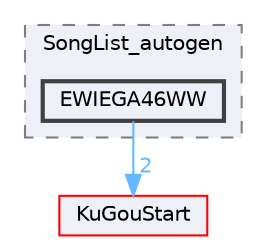digraph "EWIEGA46WW"
{
 // LATEX_PDF_SIZE
  bgcolor="transparent";
  edge [fontname=Helvetica,fontsize=10,labelfontname=Helvetica,labelfontsize=10];
  node [fontname=Helvetica,fontsize=10,shape=box,height=0.2,width=0.4];
  compound=true
  subgraph clusterdir_fd96dfd2ae029eddb1b1a7a4b6dd4c4d {
    graph [ bgcolor="#edf0f7", pencolor="grey50", label="SongList_autogen", fontname=Helvetica,fontsize=10 style="filled,dashed", URL="dir_fd96dfd2ae029eddb1b1a7a4b6dd4c4d.html",tooltip=""]
  dir_6ecd362765beccaeef3b9376988f6396 [label="EWIEGA46WW", fillcolor="#edf0f7", color="grey25", style="filled,bold", URL="dir_6ecd362765beccaeef3b9376988f6396.html",tooltip=""];
  }
  dir_e60601b218beddc6af0778ac41ea9cb2 [label="KuGouStart", fillcolor="#edf0f7", color="red", style="filled", URL="dir_e60601b218beddc6af0778ac41ea9cb2.html",tooltip=""];
  dir_6ecd362765beccaeef3b9376988f6396->dir_e60601b218beddc6af0778ac41ea9cb2 [headlabel="2", labeldistance=1.5 headhref="dir_000107_000172.html" href="dir_000107_000172.html" color="steelblue1" fontcolor="steelblue1"];
}
